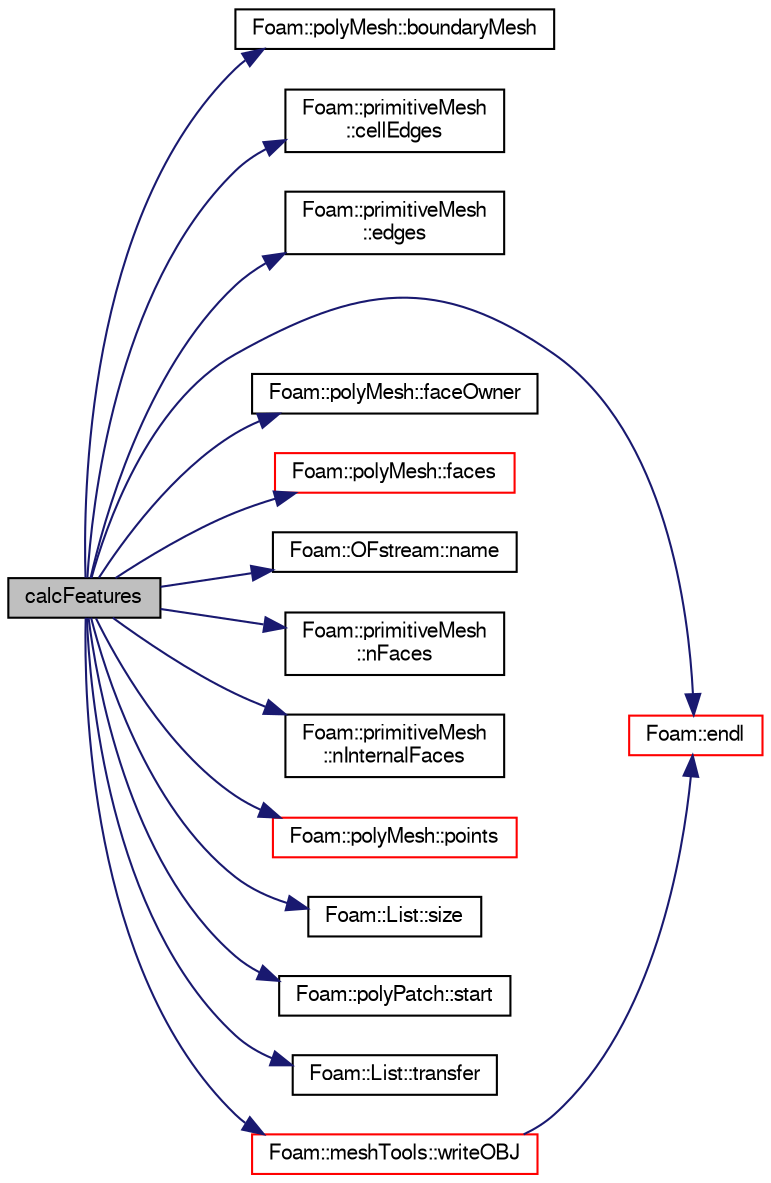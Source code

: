 digraph "calcFeatures"
{
  bgcolor="transparent";
  edge [fontname="FreeSans",fontsize="10",labelfontname="FreeSans",labelfontsize="10"];
  node [fontname="FreeSans",fontsize="10",shape=record];
  rankdir="LR";
  Node1 [label="calcFeatures",height=0.2,width=0.4,color="black", fillcolor="grey75", style="filled" fontcolor="black"];
  Node1 -> Node2 [color="midnightblue",fontsize="10",style="solid",fontname="FreeSans"];
  Node2 [label="Foam::polyMesh::boundaryMesh",height=0.2,width=0.4,color="black",URL="$a01861.html#a6b7f5ba89250dbd7a1c6c7860ab60fe3",tooltip="Return boundary mesh. "];
  Node1 -> Node3 [color="midnightblue",fontsize="10",style="solid",fontname="FreeSans"];
  Node3 [label="Foam::primitiveMesh\l::cellEdges",height=0.2,width=0.4,color="black",URL="$a01911.html#a44aec413c3092a849532c9993dbfd201"];
  Node1 -> Node4 [color="midnightblue",fontsize="10",style="solid",fontname="FreeSans"];
  Node4 [label="Foam::primitiveMesh\l::edges",height=0.2,width=0.4,color="black",URL="$a01911.html#aae82d34fe433288eb6b1f9dea53675c8",tooltip="Return mesh edges. Uses calcEdges. "];
  Node1 -> Node5 [color="midnightblue",fontsize="10",style="solid",fontname="FreeSans"];
  Node5 [label="Foam::endl",height=0.2,width=0.4,color="red",URL="$a10237.html#a2db8fe02a0d3909e9351bb4275b23ce4",tooltip="Add newline and flush stream. "];
  Node1 -> Node6 [color="midnightblue",fontsize="10",style="solid",fontname="FreeSans"];
  Node6 [label="Foam::polyMesh::faceOwner",height=0.2,width=0.4,color="black",URL="$a01861.html#a6d4def83436c9aa4dc68e8e42c5cf268",tooltip="Return face owner. "];
  Node1 -> Node7 [color="midnightblue",fontsize="10",style="solid",fontname="FreeSans"];
  Node7 [label="Foam::polyMesh::faces",height=0.2,width=0.4,color="red",URL="$a01861.html#a4434536d50d4c14116249da802a1e2b2",tooltip="Return raw faces. "];
  Node1 -> Node8 [color="midnightblue",fontsize="10",style="solid",fontname="FreeSans"];
  Node8 [label="Foam::OFstream::name",height=0.2,width=0.4,color="black",URL="$a01654.html#acd3da3556711337d571c60cf9ffb91cc",tooltip="Return the name of the stream. "];
  Node1 -> Node9 [color="midnightblue",fontsize="10",style="solid",fontname="FreeSans"];
  Node9 [label="Foam::primitiveMesh\l::nFaces",height=0.2,width=0.4,color="black",URL="$a01911.html#a9be088de373a98524a153de7da0e92e8"];
  Node1 -> Node10 [color="midnightblue",fontsize="10",style="solid",fontname="FreeSans"];
  Node10 [label="Foam::primitiveMesh\l::nInternalFaces",height=0.2,width=0.4,color="black",URL="$a01911.html#aa1eec60bd258a70018b8ffda0dced7bb"];
  Node1 -> Node11 [color="midnightblue",fontsize="10",style="solid",fontname="FreeSans"];
  Node11 [label="Foam::polyMesh::points",height=0.2,width=0.4,color="red",URL="$a01861.html#a084ae534298576408f063a6b3b820959",tooltip="Return raw points. "];
  Node1 -> Node12 [color="midnightblue",fontsize="10",style="solid",fontname="FreeSans"];
  Node12 [label="Foam::List::size",height=0.2,width=0.4,color="black",URL="$a01325.html#a8a5f6fa29bd4b500caf186f60245b384",tooltip="Override size to be inconsistent with allocated storage. "];
  Node1 -> Node13 [color="midnightblue",fontsize="10",style="solid",fontname="FreeSans"];
  Node13 [label="Foam::polyPatch::start",height=0.2,width=0.4,color="black",URL="$a01877.html#a861f370e41af7d54d7ff91da65de6e6a",tooltip="Return start label of this patch in the polyMesh face list. "];
  Node1 -> Node14 [color="midnightblue",fontsize="10",style="solid",fontname="FreeSans"];
  Node14 [label="Foam::List::transfer",height=0.2,width=0.4,color="black",URL="$a01325.html#a25ad1d2084d16b234b0cf91c07e832c0",tooltip="Transfer the contents of the argument List into this list. "];
  Node1 -> Node15 [color="midnightblue",fontsize="10",style="solid",fontname="FreeSans"];
  Node15 [label="Foam::meshTools::writeOBJ",height=0.2,width=0.4,color="red",URL="$a10290.html#afd76c6ccc8ee4a5957f0232218167c17",tooltip="Write obj representation of point. "];
  Node15 -> Node5 [color="midnightblue",fontsize="10",style="solid",fontname="FreeSans"];
}
